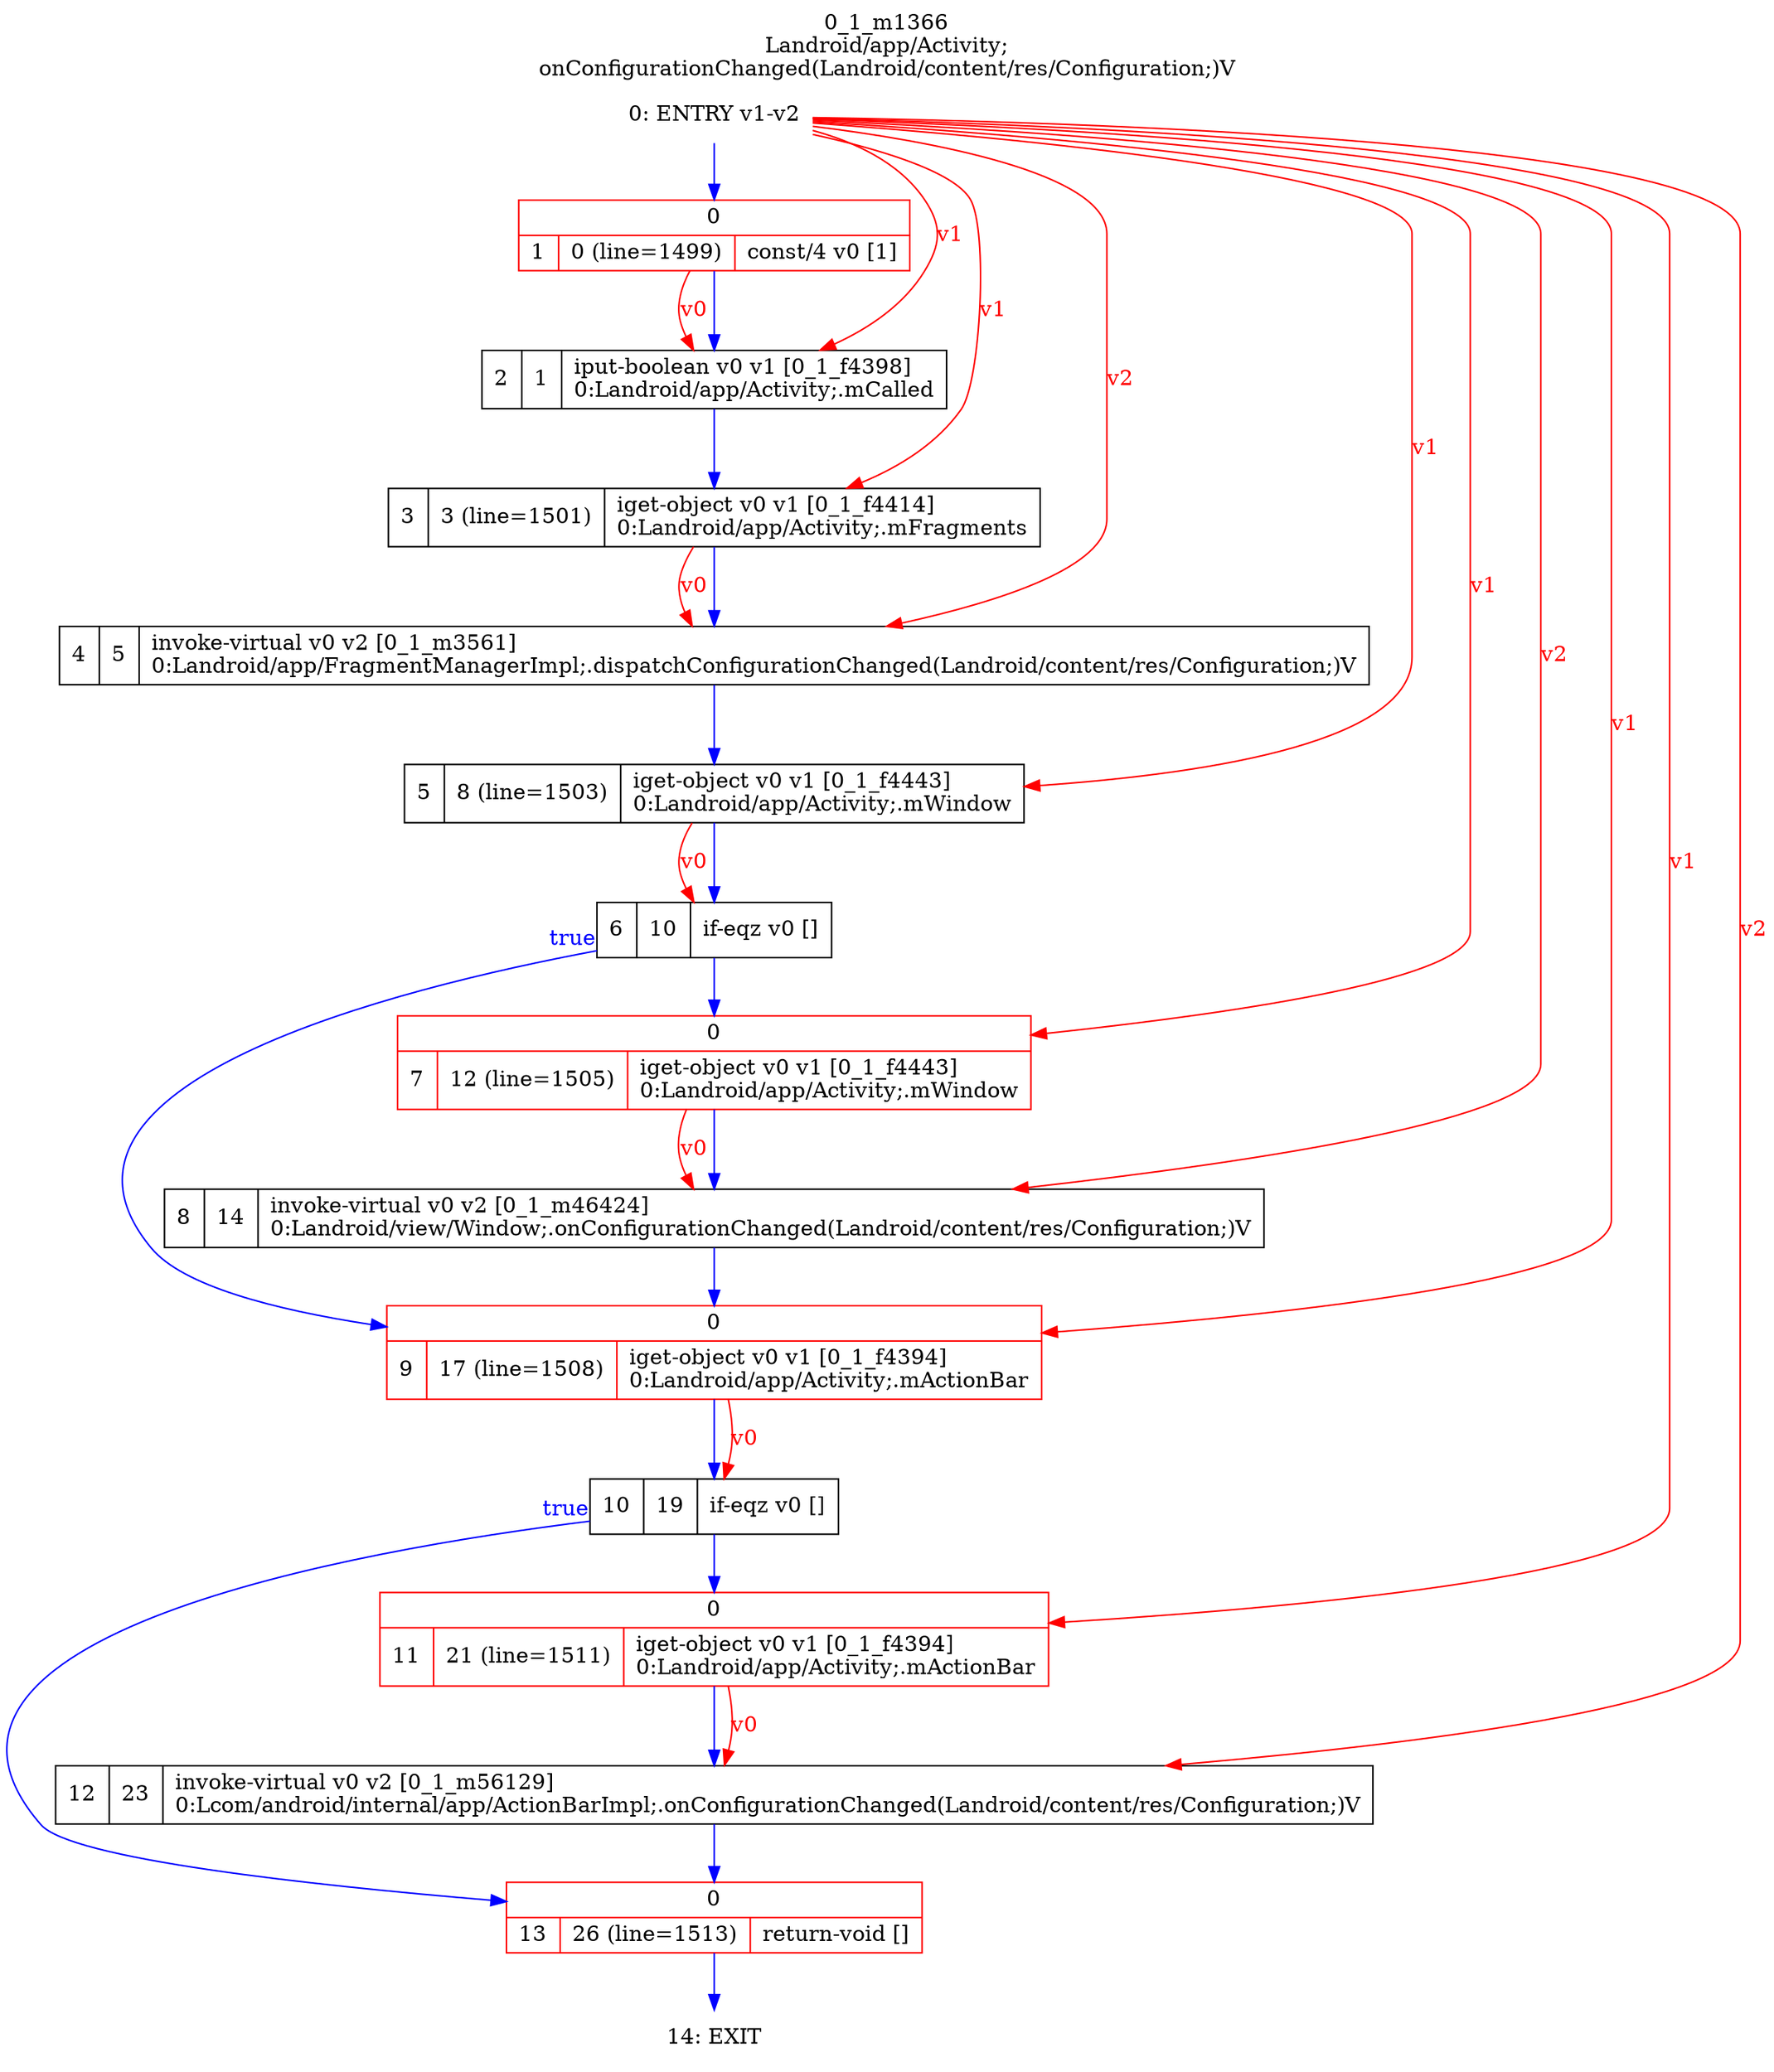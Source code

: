 digraph G {
rankdir=UD;
labelloc=t;
label="0_1_m1366\nLandroid/app/Activity;
onConfigurationChanged(Landroid/content/res/Configuration;)V";
0[label="0: ENTRY v1-v2",shape=plaintext];
1[label="{0|{1|0 (line=1499)|const/4 v0 [1]\l}}",shape=record, color=red];
2[label="2|1|iput-boolean v0 v1 [0_1_f4398]\l0:Landroid/app/Activity;.mCalled\l",shape=record];
3[label="3|3 (line=1501)|iget-object v0 v1 [0_1_f4414]\l0:Landroid/app/Activity;.mFragments\l",shape=record];
4[label="4|5|invoke-virtual v0 v2 [0_1_m3561]\l0:Landroid/app/FragmentManagerImpl;.dispatchConfigurationChanged(Landroid/content/res/Configuration;)V\l",shape=record,URL="0_1_m3561.dot"];
5[label="5|8 (line=1503)|iget-object v0 v1 [0_1_f4443]\l0:Landroid/app/Activity;.mWindow\l",shape=record];
6[label="6|10|if-eqz v0 []\l",shape=record];
7[label="{0|{7|12 (line=1505)|iget-object v0 v1 [0_1_f4443]\l0:Landroid/app/Activity;.mWindow\l}}",shape=record, color=red];
8[label="8|14|invoke-virtual v0 v2 [0_1_m46424]\l0:Landroid/view/Window;.onConfigurationChanged(Landroid/content/res/Configuration;)V\l",shape=record,URL="0_1_m46424.dot"];
9[label="{0|{9|17 (line=1508)|iget-object v0 v1 [0_1_f4394]\l0:Landroid/app/Activity;.mActionBar\l}}",shape=record, color=red];
10[label="10|19|if-eqz v0 []\l",shape=record];
11[label="{0|{11|21 (line=1511)|iget-object v0 v1 [0_1_f4394]\l0:Landroid/app/Activity;.mActionBar\l}}",shape=record, color=red];
12[label="12|23|invoke-virtual v0 v2 [0_1_m56129]\l0:Lcom/android/internal/app/ActionBarImpl;.onConfigurationChanged(Landroid/content/res/Configuration;)V\l",shape=record,URL="0_1_m56129.dot"];
13[label="{0|{13|26 (line=1513)|return-void []\l}}",shape=record, color=red];
14[label="14: EXIT",shape=plaintext];
0->1 [color=blue, fontcolor=blue,weight=100, taillabel=""];
1->2 [color=blue, fontcolor=blue,weight=100, taillabel=""];
2->3 [color=blue, fontcolor=blue,weight=100, taillabel=""];
3->4 [color=blue, fontcolor=blue,weight=100, taillabel=""];
4->5 [color=blue, fontcolor=blue,weight=100, taillabel=""];
5->6 [color=blue, fontcolor=blue,weight=100, taillabel=""];
6->9 [color=blue, fontcolor=blue,weight=10, taillabel="true"];
6->7 [color=blue, fontcolor=blue,weight=100, taillabel=""];
7->8 [color=blue, fontcolor=blue,weight=100, taillabel=""];
8->9 [color=blue, fontcolor=blue,weight=100, taillabel=""];
9->10 [color=blue, fontcolor=blue,weight=100, taillabel=""];
10->13 [color=blue, fontcolor=blue,weight=10, taillabel="true"];
10->11 [color=blue, fontcolor=blue,weight=100, taillabel=""];
11->12 [color=blue, fontcolor=blue,weight=100, taillabel=""];
12->13 [color=blue, fontcolor=blue,weight=100, taillabel=""];
13->14 [color=blue, fontcolor=blue,weight=100, taillabel=""];
0->2 [color=red, fontcolor=red, label="v1"];
1->2 [color=red, fontcolor=red, label="v0"];
0->3 [color=red, fontcolor=red, label="v1"];
0->4 [color=red, fontcolor=red, label="v2"];
3->4 [color=red, fontcolor=red, label="v0"];
0->5 [color=red, fontcolor=red, label="v1"];
5->6 [color=red, fontcolor=red, label="v0"];
0->7 [color=red, fontcolor=red, label="v1"];
0->8 [color=red, fontcolor=red, label="v2"];
7->8 [color=red, fontcolor=red, label="v0"];
0->9 [color=red, fontcolor=red, label="v1"];
9->10 [color=red, fontcolor=red, label="v0"];
0->11 [color=red, fontcolor=red, label="v1"];
0->12 [color=red, fontcolor=red, label="v2"];
11->12 [color=red, fontcolor=red, label="v0"];
}
